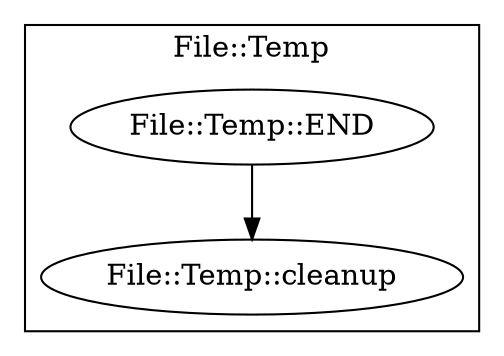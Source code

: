 digraph {
graph [overlap=false]
subgraph cluster_File_Temp {
	label="File::Temp";
	"File::Temp::cleanup";
	"File::Temp::END";
}
"File::Temp::END" -> "File::Temp::cleanup";
}

